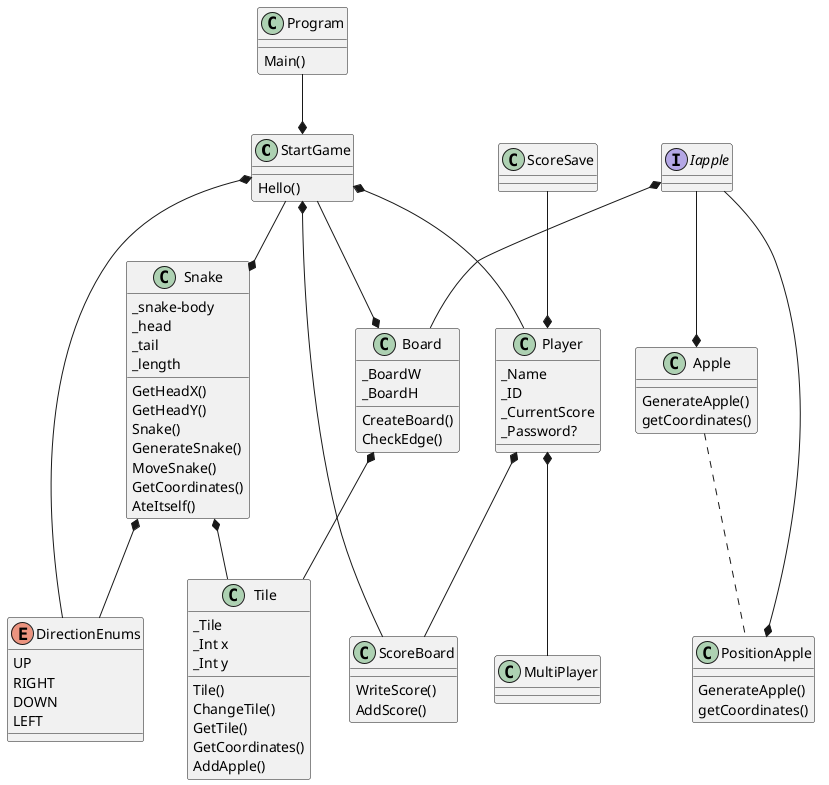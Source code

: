 ﻿@startuml
'https://plantuml.com/class-diagram

StartGame *-- DirectionEnums
StartGame --* Board
StartGame --* Snake
StartGame *-- Player
StartGame *-- ScoreBoard
Player *-- MultiPlayer
Player *-- ScoreBoard
Snake *-- Tile
Snake *-- DirectionEnums
Board *-- Tile
Apple .. PositionApple
Program --* StartGame
ScoreSave --* Player
Iapple --* Apple
Iapple --* PositionApple
Iapple *-- Board


interface Iapple{

}

class Program {
    Main()
}

class ScoreSave{

}

class Board{
  _BoardW
  _BoardH
  
  CreateBoard()
  CheckEdge()
}

class MultiPlayer{
    
}

class Player{
 _Name
 _ID
 _CurrentScore
 _Password?
 
}

class ScoreBoard{
    WriteScore()
    AddScore()
}

class Snake{
   _snake-body
   _head
   _tail
   _length
   GetHeadX()
   GetHeadY()
   Snake()
   GenerateSnake()
   MoveSnake()
   GetCoordinates()
   AteItself()
}

class Apple{
  GenerateApple()
  getCoordinates()

}

class PositionApple{
  GenerateApple()
  getCoordinates()

}

class StartGame{
    Hello()
}

class Tile{
    _Tile
    _Int x
    _Int y
    Tile()
    ChangeTile()
    GetTile()
    GetCoordinates()
    AddApple()
}

enum DirectionEnums {
UP
RIGHT
DOWN
LEFT
}

@enduml
